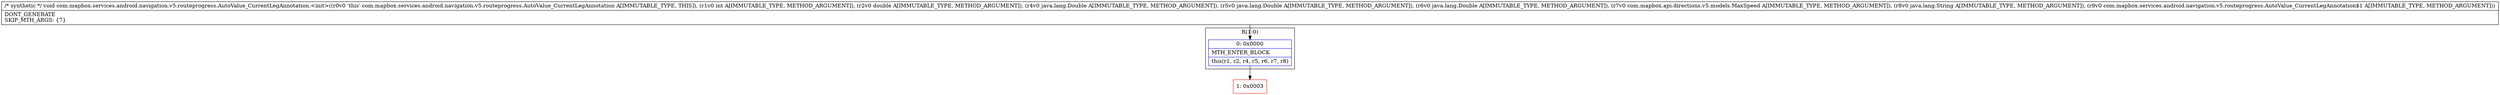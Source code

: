 digraph "CFG forcom.mapbox.services.android.navigation.v5.routeprogress.AutoValue_CurrentLegAnnotation.\<init\>(IDLjava\/lang\/Double;Ljava\/lang\/Double;Ljava\/lang\/Double;Lcom\/mapbox\/api\/directions\/v5\/models\/MaxSpeed;Ljava\/lang\/String;Lcom\/mapbox\/services\/android\/navigation\/v5\/routeprogress\/AutoValue_CurrentLegAnnotation$1;)V" {
subgraph cluster_Region_937340257 {
label = "R(1:0)";
node [shape=record,color=blue];
Node_0 [shape=record,label="{0\:\ 0x0000|MTH_ENTER_BLOCK\l|this(r1, r2, r4, r5, r6, r7, r8)\l}"];
}
Node_1 [shape=record,color=red,label="{1\:\ 0x0003}"];
MethodNode[shape=record,label="{\/* synthetic *\/ void com.mapbox.services.android.navigation.v5.routeprogress.AutoValue_CurrentLegAnnotation.\<init\>((r0v0 'this' com.mapbox.services.android.navigation.v5.routeprogress.AutoValue_CurrentLegAnnotation A[IMMUTABLE_TYPE, THIS]), (r1v0 int A[IMMUTABLE_TYPE, METHOD_ARGUMENT]), (r2v0 double A[IMMUTABLE_TYPE, METHOD_ARGUMENT]), (r4v0 java.lang.Double A[IMMUTABLE_TYPE, METHOD_ARGUMENT]), (r5v0 java.lang.Double A[IMMUTABLE_TYPE, METHOD_ARGUMENT]), (r6v0 java.lang.Double A[IMMUTABLE_TYPE, METHOD_ARGUMENT]), (r7v0 com.mapbox.api.directions.v5.models.MaxSpeed A[IMMUTABLE_TYPE, METHOD_ARGUMENT]), (r8v0 java.lang.String A[IMMUTABLE_TYPE, METHOD_ARGUMENT]), (r9v0 com.mapbox.services.android.navigation.v5.routeprogress.AutoValue_CurrentLegAnnotation$1 A[IMMUTABLE_TYPE, METHOD_ARGUMENT]))  | DONT_GENERATE\lSKIP_MTH_ARGS: \{7\}\l}"];
MethodNode -> Node_0;
Node_0 -> Node_1;
}

